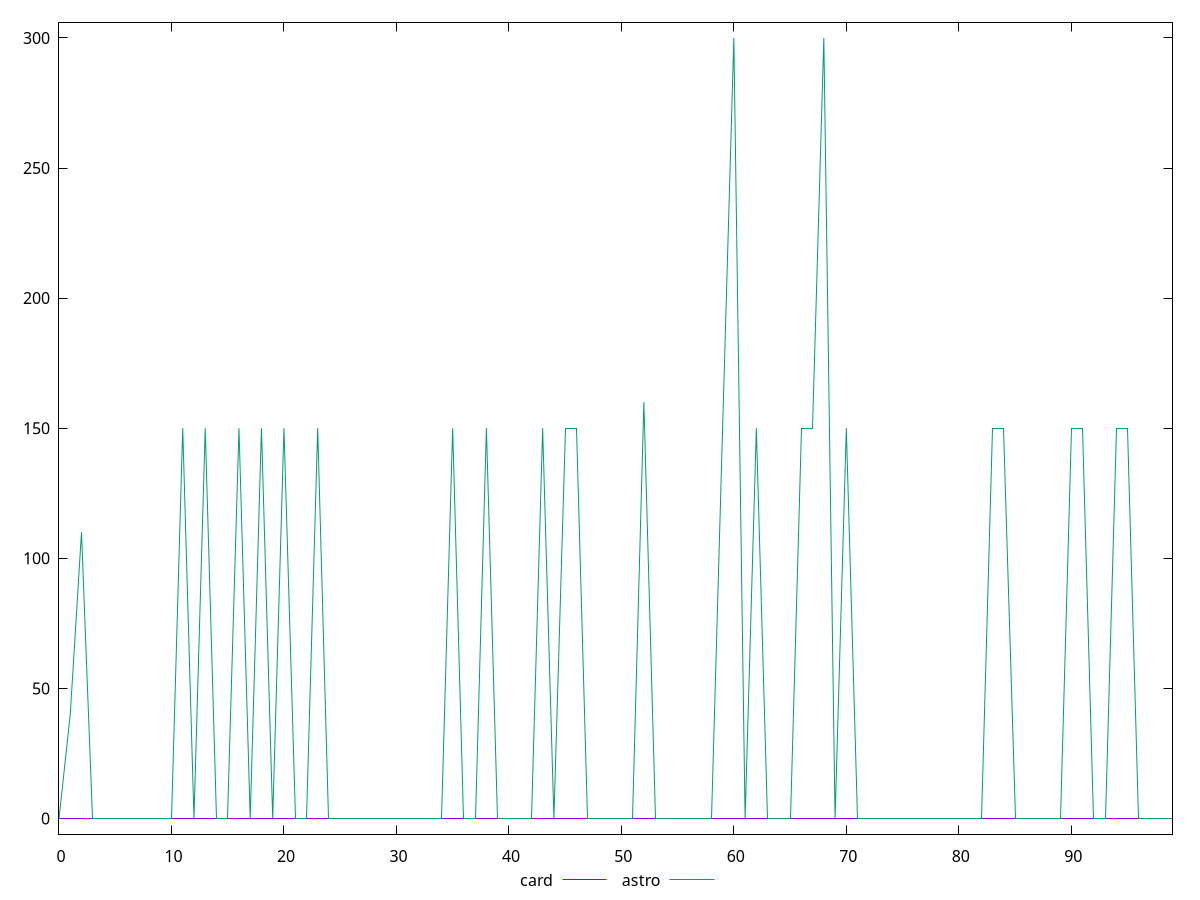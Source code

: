 reset

$card <<EOF
0 0
1 0
2 0
3 0
4 0
5 0
6 0
7 0
8 0
9 0
10 0
11 0
12 0
13 0
14 0
15 0
16 0
17 0
18 0
19 0
20 0
21 0
22 0
23 0
24 0
25 0
26 0
27 0
28 0
29 0
30 0
31 0
32 0
33 0
34 0
35 0
36 0
37 0
38 0
39 0
40 0
41 0
42 0
43 0
44 0
45 0
46 0
47 0
48 0
49 0
50 0
51 0
52 0
53 0
54 0
55 0
56 0
57 0
58 0
59 0
60 0
61 0
62 0
63 0
64 0
65 0
66 0
67 0
68 0
69 0
70 0
71 0
72 0
73 0
74 0
75 0
76 0
77 0
78 0
79 0
80 0
81 0
82 0
83 0
84 0
85 0
86 0
87 0
88 0
89 0
90 0
91 0
92 0
93 0
94 0
95 0
96 0
97 0
98 0
99 0
EOF

$astro <<EOF
0 0
1 40
2 110
3 0
4 0
5 0
6 0
7 0
8 0
9 0
10 0
11 150
12 0
13 150
14 0
15 0
16 150
17 0
18 150
19 0
20 150
21 0
22 0
23 150
24 0
25 0
26 0
27 0
28 0
29 0
30 0
31 0
32 0
33 0
34 0
35 150
36 0
37 0
38 150
39 0
40 0
41 0
42 0
43 150
44 0
45 150
46 150
47 0
48 0
49 0
50 0
51 0
52 160
53 0
54 0
55 0
56 0
57 0
58 0
59 150
60 300
61 0
62 150
63 0
64 0
65 0
66 150
67 150
68 300
69 0
70 150
71 0
72 0
73 0
74 0
75 0
76 0
77 0
78 0
79 0
80 0
81 0
82 0
83 150
84 150
85 0
86 0
87 0
88 0
89 0
90 150
91 150
92 0
93 0
94 150
95 150
96 0
97 0
98 0
99 0
EOF

set key outside below
set xrange [0:99]
set yrange [-6:306]
set trange [-6:306]
set terminal svg size 640, 520 enhanced background rgb 'white'
set output "reports/report_00028_2021-02-24T12-49-42.674Z/legacy-javascript/comparison/line/2_vs_3.svg"

plot $card title "card" with line, \
     $astro title "astro" with line

reset
